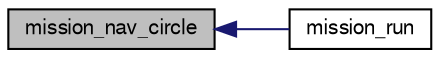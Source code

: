 digraph "mission_nav_circle"
{
  edge [fontname="FreeSans",fontsize="10",labelfontname="FreeSans",labelfontsize="10"];
  node [fontname="FreeSans",fontsize="10",shape=record];
  rankdir="LR";
  Node1 [label="mission_nav_circle",height=0.2,width=0.4,color="black", fillcolor="grey75", style="filled", fontcolor="black"];
  Node1 -> Node2 [dir="back",color="midnightblue",fontsize="10",style="solid",fontname="FreeSans"];
  Node2 [label="mission_run",height=0.2,width=0.4,color="black", fillcolor="white", style="filled",URL="$mission__fw__nav_8c.html#a77c170761e804706933b8eccce1e93ea",tooltip="Run mission. "];
}
